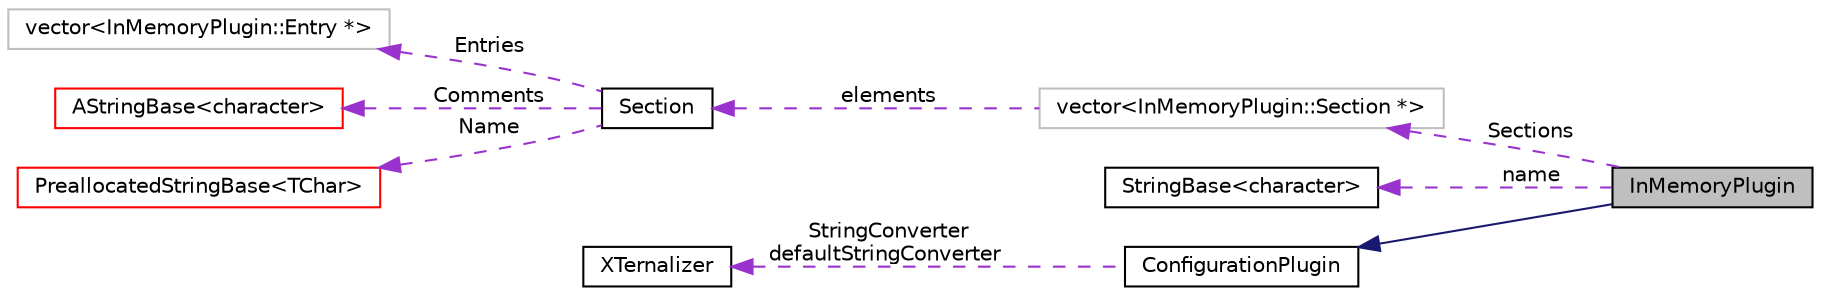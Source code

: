 digraph "InMemoryPlugin"
{
  edge [fontname="Helvetica",fontsize="10",labelfontname="Helvetica",labelfontsize="10"];
  node [fontname="Helvetica",fontsize="10",shape=record];
  rankdir="LR";
  Node3 [label="InMemoryPlugin",height=0.2,width=0.4,color="black", fillcolor="grey75", style="filled", fontcolor="black"];
  Node7 [label="vector\<InMemoryPlugin::Section *\>",height=0.2,width=0.4,color="grey75", fillcolor="white", style="filled"];
  Node14 [label="vector\<InMemoryPlugin::Entry *\>",height=0.2,width=0.4,color="grey75", fillcolor="white", style="filled"];
  Node6 [label="StringBase\<character\>",height=0.2,width=0.4,color="black", fillcolor="white", style="filled",URL="$classaworx_1_1lib_1_1strings_1_1StringBase.html"];
  Node18 [label="AStringBase\<character\>",height=0.2,width=0.4,color="red", fillcolor="white", style="filled",URL="$classaworx_1_1lib_1_1strings_1_1AStringBase.html"];
  Node9 [label="PreallocatedStringBase\<TChar\>",height=0.2,width=0.4,color="red", fillcolor="white", style="filled",URL="$classaworx_1_1lib_1_1strings_1_1PreallocatedStringBase.html"];
  Node4 -> Node3 [dir="back",color="midnightblue",fontsize="10",style="solid",fontname="Helvetica"];
  Node5 -> Node4 [dir="back",color="darkorchid3",fontsize="10",style="dashed",label=" StringConverter\ndefaultStringConverter" ,fontname="Helvetica"];
  Node6 -> Node3 [dir="back",color="darkorchid3",fontsize="10",style="dashed",label=" name" ,fontname="Helvetica"];
  Node7 -> Node3 [dir="back",color="darkorchid3",fontsize="10",style="dashed",label=" Sections" ,fontname="Helvetica"];
  Node8 -> Node7 [dir="back",color="darkorchid3",fontsize="10",style="dashed",label=" elements" ,fontname="Helvetica"];
  Node9 -> Node8 [dir="back",color="darkorchid3",fontsize="10",style="dashed",label=" Name" ,fontname="Helvetica"];
  Node14 -> Node8 [dir="back",color="darkorchid3",fontsize="10",style="dashed",label=" Entries" ,fontname="Helvetica"];
  Node18 -> Node8 [dir="back",color="darkorchid3",fontsize="10",style="dashed",label=" Comments" ,fontname="Helvetica"];
  Node4 [label="ConfigurationPlugin",height=0.2,width=0.4,color="black", fillcolor="white", style="filled",URL="$classaworx_1_1lib_1_1config_1_1ConfigurationPlugin.html"];
  Node5 [label="XTernalizer",height=0.2,width=0.4,color="black", fillcolor="white", style="filled",URL="$classaworx_1_1lib_1_1config_1_1XTernalizer.html"];
  Node8 [label="Section",height=0.2,width=0.4,color="black", fillcolor="white", style="filled",URL="$classaworx_1_1lib_1_1config_1_1InMemoryPlugin_1_1Section.html"];
}

